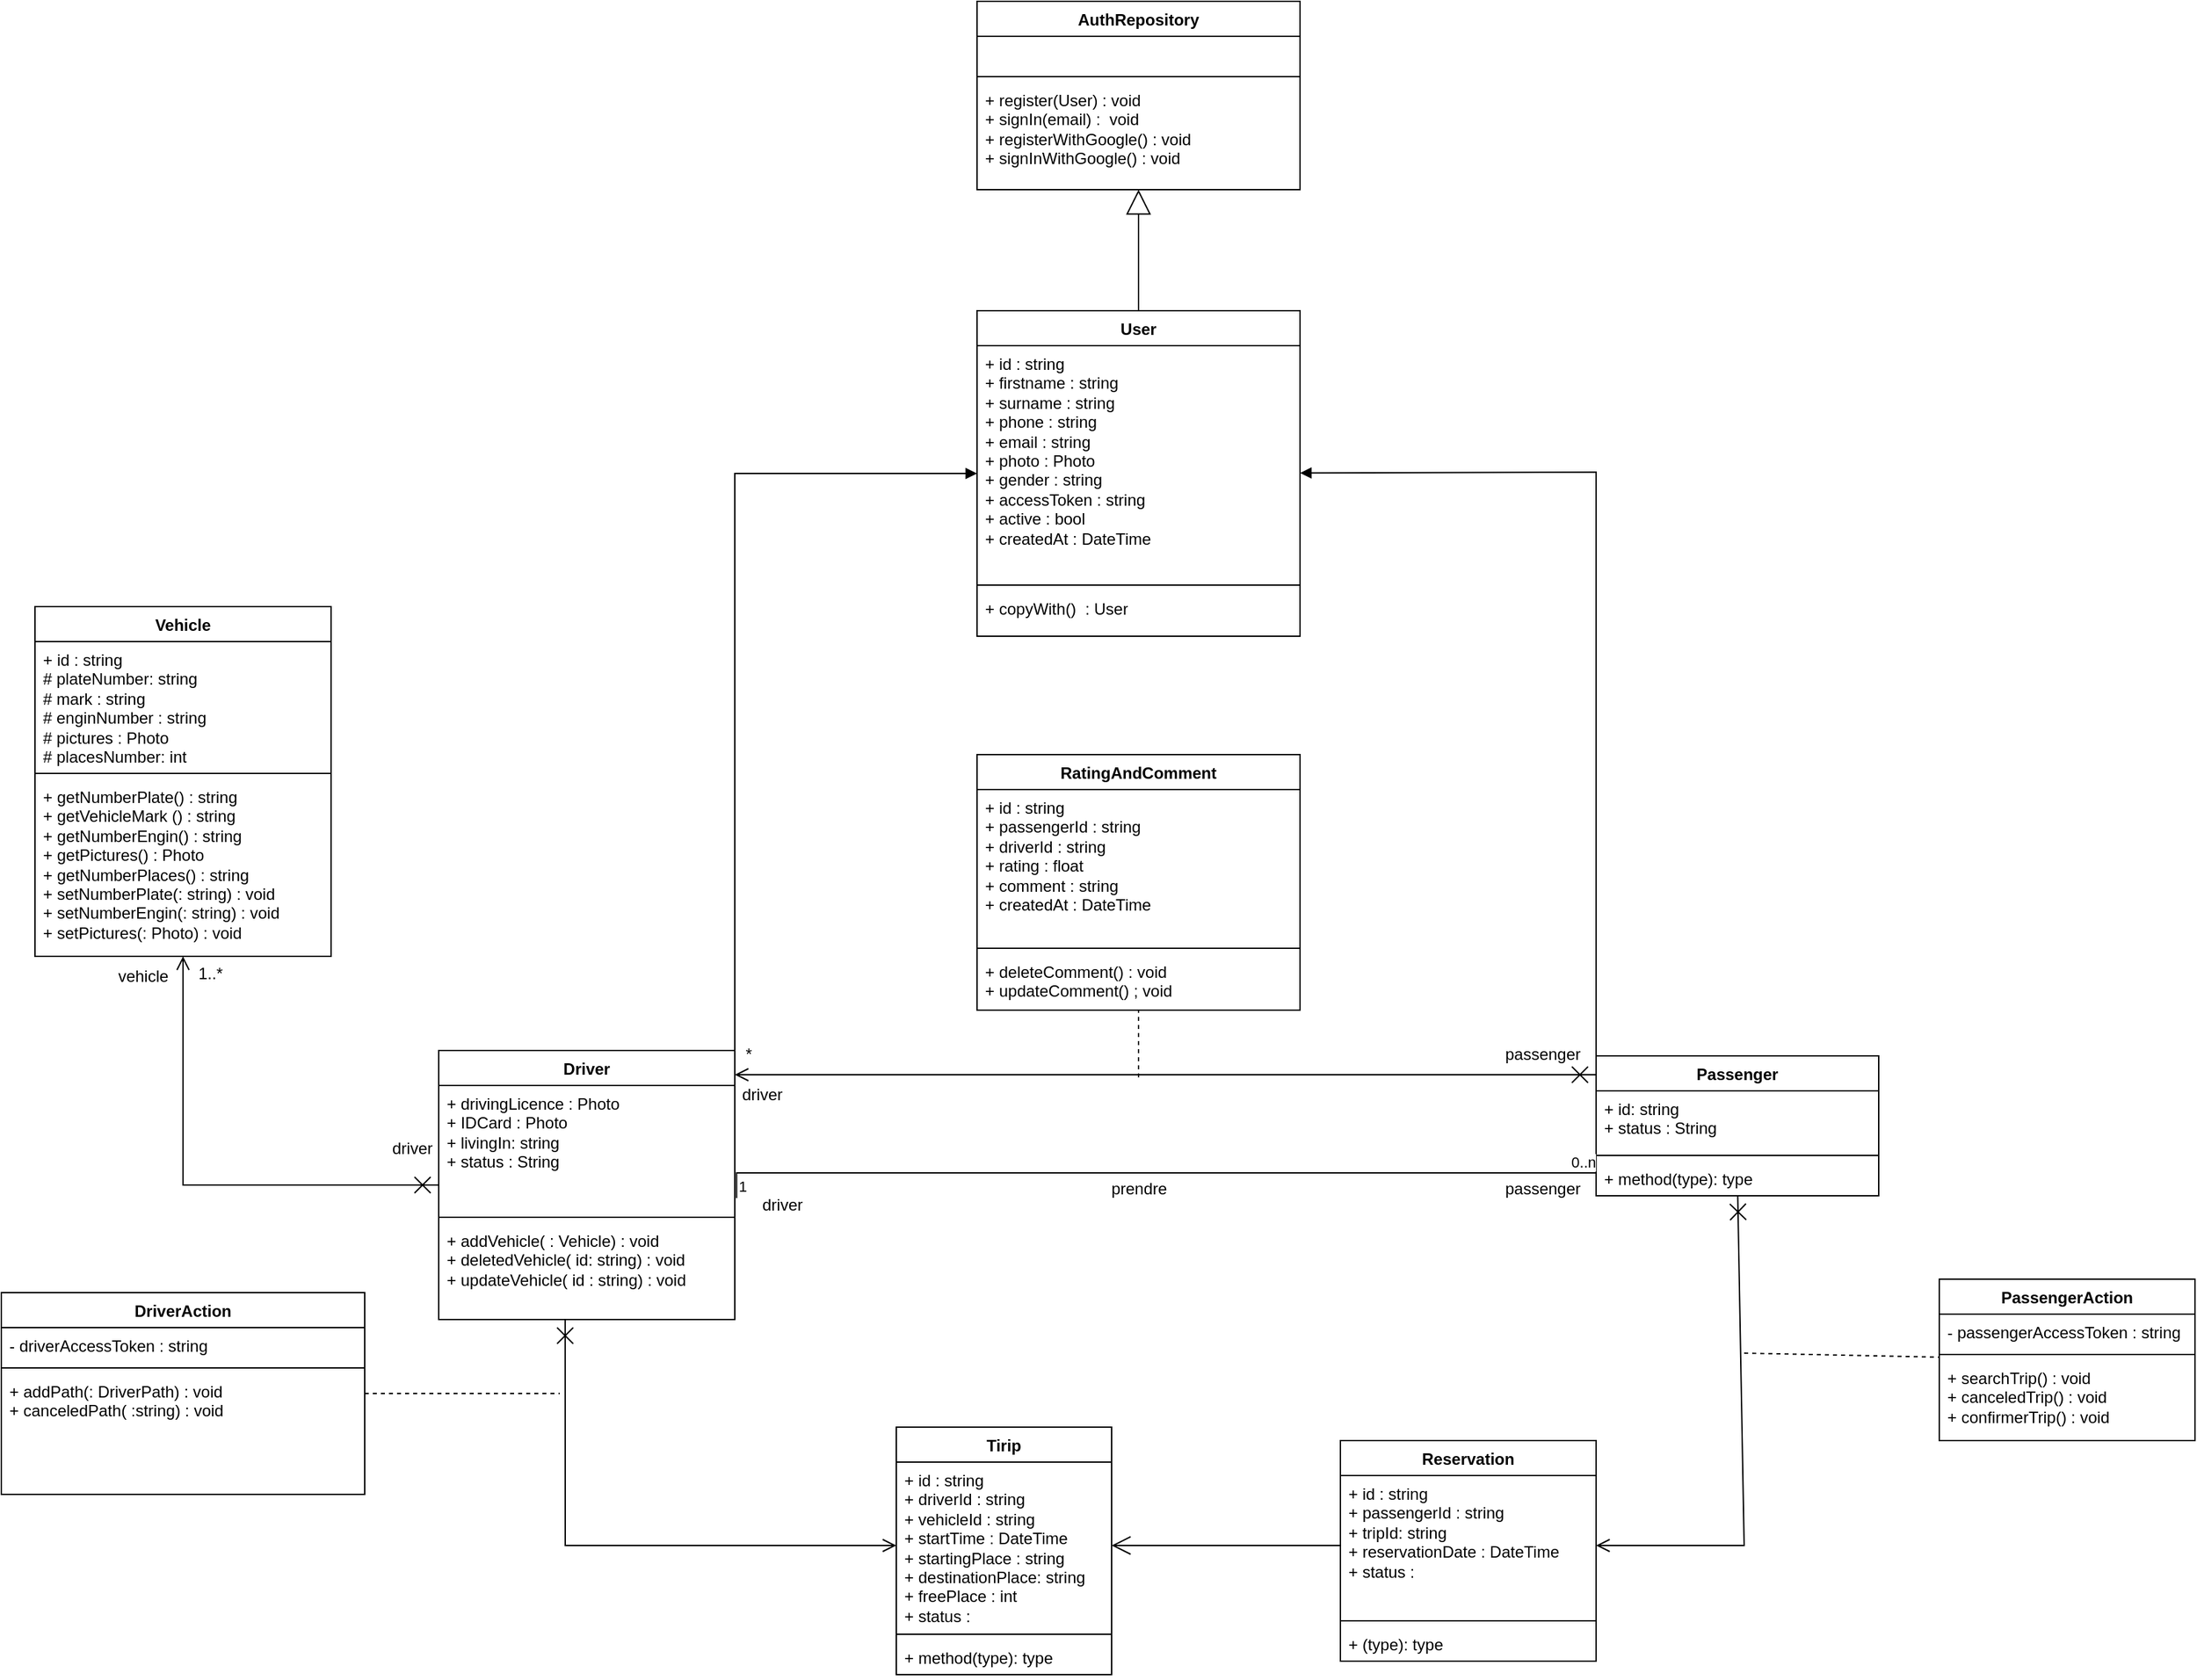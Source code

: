 <mxfile version="22.1.2" type="device">
  <diagram name="Page-1" id="OQWV5aWJcLvADI6O18Bx">
    <mxGraphModel dx="3407" dy="2411" grid="1" gridSize="10" guides="1" tooltips="1" connect="1" arrows="1" fold="1" page="1" pageScale="1" pageWidth="827" pageHeight="1169" math="0" shadow="0">
      <root>
        <mxCell id="0" />
        <mxCell id="1" parent="0" />
        <mxCell id="C7yZV-OuK-YQaA4l8OzN-18" value="User" style="swimlane;fontStyle=1;align=center;verticalAlign=top;childLayout=stackLayout;horizontal=1;startSize=26;horizontalStack=0;resizeParent=1;resizeParentMax=0;resizeLast=0;collapsible=1;marginBottom=0;whiteSpace=wrap;html=1;" parent="1" vertex="1">
          <mxGeometry x="265" y="40" width="240" height="242" as="geometry">
            <mxRectangle x="340" y="40" width="70" height="30" as="alternateBounds" />
          </mxGeometry>
        </mxCell>
        <mxCell id="C7yZV-OuK-YQaA4l8OzN-19" value="+ id : string&lt;br&gt;+ firstname : string&lt;br&gt;+ surname : string&lt;br&gt;+ phone : string&lt;br&gt;+ email : string&lt;br&gt;+ photo : Photo&lt;br&gt;+ gender : string&lt;br&gt;+ accessToken : string&lt;br&gt;+ active : bool&lt;br&gt;+ createdAt : DateTime" style="text;strokeColor=none;fillColor=none;align=left;verticalAlign=top;spacingLeft=4;spacingRight=4;overflow=hidden;rotatable=0;points=[[0,0.5],[1,0.5]];portConstraint=eastwest;whiteSpace=wrap;html=1;" parent="C7yZV-OuK-YQaA4l8OzN-18" vertex="1">
          <mxGeometry y="26" width="240" height="174" as="geometry" />
        </mxCell>
        <mxCell id="C7yZV-OuK-YQaA4l8OzN-20" value="" style="line;strokeWidth=1;fillColor=none;align=left;verticalAlign=middle;spacingTop=-1;spacingLeft=3;spacingRight=3;rotatable=0;labelPosition=right;points=[];portConstraint=eastwest;strokeColor=inherit;" parent="C7yZV-OuK-YQaA4l8OzN-18" vertex="1">
          <mxGeometry y="200" width="240" height="8" as="geometry" />
        </mxCell>
        <mxCell id="C7yZV-OuK-YQaA4l8OzN-21" value="+ copyWith()&amp;nbsp; : User&lt;br&gt;" style="text;strokeColor=none;fillColor=none;align=left;verticalAlign=top;spacingLeft=4;spacingRight=4;overflow=hidden;rotatable=0;points=[[0,0.5],[1,0.5]];portConstraint=eastwest;whiteSpace=wrap;html=1;" parent="C7yZV-OuK-YQaA4l8OzN-18" vertex="1">
          <mxGeometry y="208" width="240" height="34" as="geometry" />
        </mxCell>
        <mxCell id="C7yZV-OuK-YQaA4l8OzN-41" value="AuthRepository" style="swimlane;fontStyle=1;align=center;verticalAlign=top;childLayout=stackLayout;horizontal=1;startSize=26;horizontalStack=0;resizeParent=1;resizeParentMax=0;resizeLast=0;collapsible=1;marginBottom=0;whiteSpace=wrap;html=1;" parent="1" vertex="1">
          <mxGeometry x="265" y="-190" width="240" height="140" as="geometry">
            <mxRectangle x="70" y="360" width="130" height="30" as="alternateBounds" />
          </mxGeometry>
        </mxCell>
        <mxCell id="C7yZV-OuK-YQaA4l8OzN-42" value="&amp;nbsp;" style="text;strokeColor=none;fillColor=none;align=left;verticalAlign=top;spacingLeft=4;spacingRight=4;overflow=hidden;rotatable=0;points=[[0,0.5],[1,0.5]];portConstraint=eastwest;whiteSpace=wrap;html=1;" parent="C7yZV-OuK-YQaA4l8OzN-41" vertex="1">
          <mxGeometry y="26" width="240" height="26" as="geometry" />
        </mxCell>
        <mxCell id="C7yZV-OuK-YQaA4l8OzN-43" value="" style="line;strokeWidth=1;fillColor=none;align=left;verticalAlign=middle;spacingTop=-1;spacingLeft=3;spacingRight=3;rotatable=0;labelPosition=right;points=[];portConstraint=eastwest;strokeColor=inherit;" parent="C7yZV-OuK-YQaA4l8OzN-41" vertex="1">
          <mxGeometry y="52" width="240" height="8" as="geometry" />
        </mxCell>
        <mxCell id="C7yZV-OuK-YQaA4l8OzN-44" value="+ register(User) : void&lt;br&gt;+ signIn(email) :&amp;nbsp; void&lt;br&gt;+ registerWithGoogle() : void&lt;br&gt;+ signInWithGoogle() : void" style="text;strokeColor=none;fillColor=none;align=left;verticalAlign=top;spacingLeft=4;spacingRight=4;overflow=hidden;rotatable=0;points=[[0,0.5],[1,0.5]];portConstraint=eastwest;whiteSpace=wrap;html=1;" parent="C7yZV-OuK-YQaA4l8OzN-41" vertex="1">
          <mxGeometry y="60" width="240" height="80" as="geometry" />
        </mxCell>
        <mxCell id="3v-SSYZXRtp7jRXLEHuT-1" value="Vehicle" style="swimlane;fontStyle=1;align=center;verticalAlign=top;childLayout=stackLayout;horizontal=1;startSize=26;horizontalStack=0;resizeParent=1;resizeParentMax=0;resizeLast=0;collapsible=1;marginBottom=0;whiteSpace=wrap;html=1;" parent="1" vertex="1">
          <mxGeometry x="-435" y="260" width="220" height="260" as="geometry">
            <mxRectangle x="-413" y="300" width="80" height="30" as="alternateBounds" />
          </mxGeometry>
        </mxCell>
        <mxCell id="3v-SSYZXRtp7jRXLEHuT-2" value="+ id : string&lt;br&gt;# plateNumber: string&lt;br&gt;# mark : string&lt;br&gt;# enginNumber : string&lt;br&gt;# pictures : Photo&lt;br&gt;# placesNumber: int" style="text;strokeColor=none;fillColor=none;align=left;verticalAlign=top;spacingLeft=4;spacingRight=4;overflow=hidden;rotatable=0;points=[[0,0.5],[1,0.5]];portConstraint=eastwest;whiteSpace=wrap;html=1;" parent="3v-SSYZXRtp7jRXLEHuT-1" vertex="1">
          <mxGeometry y="26" width="220" height="94" as="geometry" />
        </mxCell>
        <mxCell id="3v-SSYZXRtp7jRXLEHuT-3" value="" style="line;strokeWidth=1;fillColor=none;align=left;verticalAlign=middle;spacingTop=-1;spacingLeft=3;spacingRight=3;rotatable=0;labelPosition=right;points=[];portConstraint=eastwest;strokeColor=inherit;" parent="3v-SSYZXRtp7jRXLEHuT-1" vertex="1">
          <mxGeometry y="120" width="220" height="8" as="geometry" />
        </mxCell>
        <mxCell id="3v-SSYZXRtp7jRXLEHuT-4" value="+ getNumberPlate() : string&lt;br&gt;+ getVehicleMark () : string&lt;br&gt;+ getNumberEngin() : string&lt;br&gt;+ getPictures() : Photo&lt;br&gt;+ getNumberPlaces() : string&lt;br&gt;+ setNumberPlate(: string) : void&lt;br&gt;+ setNumberEngin(: string) : void&lt;br&gt;+ setPictures(: Photo) : void" style="text;strokeColor=none;fillColor=none;align=left;verticalAlign=top;spacingLeft=4;spacingRight=4;overflow=hidden;rotatable=0;points=[[0,0.5],[1,0.5]];portConstraint=eastwest;whiteSpace=wrap;html=1;" parent="3v-SSYZXRtp7jRXLEHuT-1" vertex="1">
          <mxGeometry y="128" width="220" height="132" as="geometry" />
        </mxCell>
        <mxCell id="3v-SSYZXRtp7jRXLEHuT-5" value="Driver" style="swimlane;fontStyle=1;align=center;verticalAlign=top;childLayout=stackLayout;horizontal=1;startSize=26;horizontalStack=0;resizeParent=1;resizeParentMax=0;resizeLast=0;collapsible=1;marginBottom=0;whiteSpace=wrap;html=1;" parent="1" vertex="1">
          <mxGeometry x="-135" y="590" width="220" height="200" as="geometry">
            <mxRectangle x="70" y="350" width="80" height="30" as="alternateBounds" />
          </mxGeometry>
        </mxCell>
        <mxCell id="3v-SSYZXRtp7jRXLEHuT-6" value="+ drivingLicence : Photo&lt;br&gt;+ IDCard : Photo&lt;br&gt;+ livingIn: string&lt;br&gt;+ status : String" style="text;strokeColor=none;fillColor=none;align=left;verticalAlign=top;spacingLeft=4;spacingRight=4;overflow=hidden;rotatable=0;points=[[0,0.5],[1,0.5]];portConstraint=eastwest;whiteSpace=wrap;html=1;" parent="3v-SSYZXRtp7jRXLEHuT-5" vertex="1">
          <mxGeometry y="26" width="220" height="94" as="geometry" />
        </mxCell>
        <mxCell id="3v-SSYZXRtp7jRXLEHuT-7" value="" style="line;strokeWidth=1;fillColor=none;align=left;verticalAlign=middle;spacingTop=-1;spacingLeft=3;spacingRight=3;rotatable=0;labelPosition=right;points=[];portConstraint=eastwest;strokeColor=inherit;" parent="3v-SSYZXRtp7jRXLEHuT-5" vertex="1">
          <mxGeometry y="120" width="220" height="8" as="geometry" />
        </mxCell>
        <mxCell id="3v-SSYZXRtp7jRXLEHuT-8" value="+ addVehicle( : Vehicle) : void&lt;br&gt;+ deletedVehicle( id: string) : void&lt;br&gt;+ updateVehicle( id : string) : void" style="text;strokeColor=none;fillColor=none;align=left;verticalAlign=top;spacingLeft=4;spacingRight=4;overflow=hidden;rotatable=0;points=[[0,0.5],[1,0.5]];portConstraint=eastwest;whiteSpace=wrap;html=1;" parent="3v-SSYZXRtp7jRXLEHuT-5" vertex="1">
          <mxGeometry y="128" width="220" height="72" as="geometry" />
        </mxCell>
        <mxCell id="3v-SSYZXRtp7jRXLEHuT-10" value="Passenger" style="swimlane;fontStyle=1;align=center;verticalAlign=top;childLayout=stackLayout;horizontal=1;startSize=26;horizontalStack=0;resizeParent=1;resizeParentMax=0;resizeLast=0;collapsible=1;marginBottom=0;whiteSpace=wrap;html=1;" parent="1" vertex="1">
          <mxGeometry x="725" y="594" width="210" height="104" as="geometry" />
        </mxCell>
        <mxCell id="3v-SSYZXRtp7jRXLEHuT-11" value="+ id: string&lt;br&gt;+ status : String" style="text;strokeColor=none;fillColor=none;align=left;verticalAlign=top;spacingLeft=4;spacingRight=4;overflow=hidden;rotatable=0;points=[[0,0.5],[1,0.5]];portConstraint=eastwest;whiteSpace=wrap;html=1;" parent="3v-SSYZXRtp7jRXLEHuT-10" vertex="1">
          <mxGeometry y="26" width="210" height="44" as="geometry" />
        </mxCell>
        <mxCell id="3v-SSYZXRtp7jRXLEHuT-12" value="" style="line;strokeWidth=1;fillColor=none;align=left;verticalAlign=middle;spacingTop=-1;spacingLeft=3;spacingRight=3;rotatable=0;labelPosition=right;points=[];portConstraint=eastwest;strokeColor=inherit;" parent="3v-SSYZXRtp7jRXLEHuT-10" vertex="1">
          <mxGeometry y="70" width="210" height="8" as="geometry" />
        </mxCell>
        <mxCell id="3v-SSYZXRtp7jRXLEHuT-13" value="+ method(type): type" style="text;strokeColor=none;fillColor=none;align=left;verticalAlign=top;spacingLeft=4;spacingRight=4;overflow=hidden;rotatable=0;points=[[0,0.5],[1,0.5]];portConstraint=eastwest;whiteSpace=wrap;html=1;" parent="3v-SSYZXRtp7jRXLEHuT-10" vertex="1">
          <mxGeometry y="78" width="210" height="26" as="geometry" />
        </mxCell>
        <mxCell id="3v-SSYZXRtp7jRXLEHuT-38" value="RatingAndComment" style="swimlane;fontStyle=1;align=center;verticalAlign=top;childLayout=stackLayout;horizontal=1;startSize=26;horizontalStack=0;resizeParent=1;resizeParentMax=0;resizeLast=0;collapsible=1;marginBottom=0;whiteSpace=wrap;html=1;" parent="1" vertex="1">
          <mxGeometry x="265" y="370" width="240" height="190" as="geometry" />
        </mxCell>
        <mxCell id="3v-SSYZXRtp7jRXLEHuT-39" value="+ id : string&lt;br&gt;+ passengerId : string&lt;br&gt;+ driverId : string&lt;br&gt;+ rating : float&lt;br&gt;+ comment : string&lt;br&gt;+ createdAt : DateTime" style="text;strokeColor=none;fillColor=none;align=left;verticalAlign=top;spacingLeft=4;spacingRight=4;overflow=hidden;rotatable=0;points=[[0,0.5],[1,0.5]];portConstraint=eastwest;whiteSpace=wrap;html=1;" parent="3v-SSYZXRtp7jRXLEHuT-38" vertex="1">
          <mxGeometry y="26" width="240" height="114" as="geometry" />
        </mxCell>
        <mxCell id="3v-SSYZXRtp7jRXLEHuT-40" value="" style="line;strokeWidth=1;fillColor=none;align=left;verticalAlign=middle;spacingTop=-1;spacingLeft=3;spacingRight=3;rotatable=0;labelPosition=right;points=[];portConstraint=eastwest;strokeColor=inherit;" parent="3v-SSYZXRtp7jRXLEHuT-38" vertex="1">
          <mxGeometry y="140" width="240" height="8" as="geometry" />
        </mxCell>
        <mxCell id="3v-SSYZXRtp7jRXLEHuT-41" value="+ deleteComment() : void&lt;br&gt;+ updateComment() ; void" style="text;strokeColor=none;fillColor=none;align=left;verticalAlign=top;spacingLeft=4;spacingRight=4;overflow=hidden;rotatable=0;points=[[0,0.5],[1,0.5]];portConstraint=eastwest;whiteSpace=wrap;html=1;" parent="3v-SSYZXRtp7jRXLEHuT-38" vertex="1">
          <mxGeometry y="148" width="240" height="42" as="geometry" />
        </mxCell>
        <mxCell id="D-1mWCaosEmq8YzKLeEh-1" value="" style="html=1;verticalAlign=bottom;endArrow=block;curved=0;rounded=0;exitX=1;exitY=0.5;exitDx=0;exitDy=0;" parent="1" source="3v-SSYZXRtp7jRXLEHuT-6" target="C7yZV-OuK-YQaA4l8OzN-18" edge="1">
          <mxGeometry width="80" relative="1" as="geometry">
            <mxPoint x="275" y="420" as="sourcePoint" />
            <mxPoint x="355" y="420" as="targetPoint" />
            <Array as="points">
              <mxPoint x="85" y="161" />
            </Array>
          </mxGeometry>
        </mxCell>
        <mxCell id="D-1mWCaosEmq8YzKLeEh-2" value="" style="html=1;verticalAlign=bottom;endArrow=block;curved=0;rounded=0;exitX=0;exitY=0.5;exitDx=0;exitDy=0;" parent="1" source="3v-SSYZXRtp7jRXLEHuT-11" target="C7yZV-OuK-YQaA4l8OzN-18" edge="1">
          <mxGeometry width="80" relative="1" as="geometry">
            <mxPoint x="215" y="387" as="sourcePoint" />
            <mxPoint x="302" y="292" as="targetPoint" />
            <Array as="points">
              <mxPoint x="725" y="160" />
            </Array>
          </mxGeometry>
        </mxCell>
        <mxCell id="D-1mWCaosEmq8YzKLeEh-21" value="DriverAction" style="swimlane;fontStyle=1;align=center;verticalAlign=top;childLayout=stackLayout;horizontal=1;startSize=26;horizontalStack=0;resizeParent=1;resizeParentMax=0;resizeLast=0;collapsible=1;marginBottom=0;whiteSpace=wrap;html=1;" parent="1" vertex="1">
          <mxGeometry x="-460" y="770" width="270" height="150" as="geometry" />
        </mxCell>
        <mxCell id="D-1mWCaosEmq8YzKLeEh-22" value="- driverAccessToken : string" style="text;strokeColor=none;fillColor=none;align=left;verticalAlign=top;spacingLeft=4;spacingRight=4;overflow=hidden;rotatable=0;points=[[0,0.5],[1,0.5]];portConstraint=eastwest;whiteSpace=wrap;html=1;" parent="D-1mWCaosEmq8YzKLeEh-21" vertex="1">
          <mxGeometry y="26" width="270" height="26" as="geometry" />
        </mxCell>
        <mxCell id="D-1mWCaosEmq8YzKLeEh-23" value="" style="line;strokeWidth=1;fillColor=none;align=left;verticalAlign=middle;spacingTop=-1;spacingLeft=3;spacingRight=3;rotatable=0;labelPosition=right;points=[];portConstraint=eastwest;strokeColor=inherit;" parent="D-1mWCaosEmq8YzKLeEh-21" vertex="1">
          <mxGeometry y="52" width="270" height="8" as="geometry" />
        </mxCell>
        <mxCell id="D-1mWCaosEmq8YzKLeEh-24" value="+ addPath(: DriverPath) : void&lt;br&gt;+ canceledPath( :string) : void" style="text;strokeColor=none;fillColor=none;align=left;verticalAlign=top;spacingLeft=4;spacingRight=4;overflow=hidden;rotatable=0;points=[[0,0.5],[1,0.5]];portConstraint=eastwest;whiteSpace=wrap;html=1;" parent="D-1mWCaosEmq8YzKLeEh-21" vertex="1">
          <mxGeometry y="60" width="270" height="90" as="geometry" />
        </mxCell>
        <mxCell id="D-1mWCaosEmq8YzKLeEh-25" value="PassengerAction" style="swimlane;fontStyle=1;align=center;verticalAlign=top;childLayout=stackLayout;horizontal=1;startSize=26;horizontalStack=0;resizeParent=1;resizeParentMax=0;resizeLast=0;collapsible=1;marginBottom=0;whiteSpace=wrap;html=1;" parent="1" vertex="1">
          <mxGeometry x="980" y="760" width="190" height="120" as="geometry" />
        </mxCell>
        <mxCell id="D-1mWCaosEmq8YzKLeEh-26" value="- passengerAccessToken : string" style="text;strokeColor=none;fillColor=none;align=left;verticalAlign=top;spacingLeft=4;spacingRight=4;overflow=hidden;rotatable=0;points=[[0,0.5],[1,0.5]];portConstraint=eastwest;whiteSpace=wrap;html=1;" parent="D-1mWCaosEmq8YzKLeEh-25" vertex="1">
          <mxGeometry y="26" width="190" height="26" as="geometry" />
        </mxCell>
        <mxCell id="D-1mWCaosEmq8YzKLeEh-27" value="" style="line;strokeWidth=1;fillColor=none;align=left;verticalAlign=middle;spacingTop=-1;spacingLeft=3;spacingRight=3;rotatable=0;labelPosition=right;points=[];portConstraint=eastwest;strokeColor=inherit;" parent="D-1mWCaosEmq8YzKLeEh-25" vertex="1">
          <mxGeometry y="52" width="190" height="8" as="geometry" />
        </mxCell>
        <mxCell id="D-1mWCaosEmq8YzKLeEh-28" value="+ searchTrip() : void&lt;br&gt;+ canceledTrip() : void&lt;br&gt;+ confirmerTrip() : void" style="text;strokeColor=none;fillColor=none;align=left;verticalAlign=top;spacingLeft=4;spacingRight=4;overflow=hidden;rotatable=0;points=[[0,0.5],[1,0.5]];portConstraint=eastwest;whiteSpace=wrap;html=1;" parent="D-1mWCaosEmq8YzKLeEh-25" vertex="1">
          <mxGeometry y="60" width="190" height="60" as="geometry" />
        </mxCell>
        <mxCell id="8U3qqFgg2cmdszvynLBI-9" value="" style="endArrow=block;endSize=16;endFill=0;html=1;rounded=0;" parent="1" source="C7yZV-OuK-YQaA4l8OzN-18" target="C7yZV-OuK-YQaA4l8OzN-41" edge="1">
          <mxGeometry width="160" relative="1" as="geometry">
            <mxPoint x="485" y="-30" as="sourcePoint" />
            <mxPoint x="645" y="-30" as="targetPoint" />
          </mxGeometry>
        </mxCell>
        <mxCell id="8U3qqFgg2cmdszvynLBI-19" value="" style="endArrow=open;startArrow=cross;endFill=0;startFill=0;endSize=8;startSize=10;html=1;rounded=0;" parent="1" edge="1">
          <mxGeometry width="160" relative="1" as="geometry">
            <mxPoint x="725.0" y="608" as="sourcePoint" />
            <mxPoint x="85" y="608.0" as="targetPoint" />
          </mxGeometry>
        </mxCell>
        <mxCell id="8U3qqFgg2cmdszvynLBI-21" value="*" style="text;html=1;align=center;verticalAlign=middle;resizable=0;points=[];autosize=1;strokeColor=none;fillColor=none;" parent="1" vertex="1">
          <mxGeometry x="80" y="578" width="30" height="30" as="geometry" />
        </mxCell>
        <mxCell id="8U3qqFgg2cmdszvynLBI-22" value="" style="endArrow=none;dashed=1;html=1;rounded=0;" parent="1" target="3v-SSYZXRtp7jRXLEHuT-38" edge="1">
          <mxGeometry width="50" height="50" relative="1" as="geometry">
            <mxPoint x="385" y="610" as="sourcePoint" />
            <mxPoint x="465" y="660" as="targetPoint" />
          </mxGeometry>
        </mxCell>
        <mxCell id="8U3qqFgg2cmdszvynLBI-23" value="" style="endArrow=none;html=1;edgeStyle=orthogonalEdgeStyle;rounded=0;exitX=1.006;exitY=0.891;exitDx=0;exitDy=0;exitPerimeter=0;" parent="1" source="3v-SSYZXRtp7jRXLEHuT-6" target="3v-SSYZXRtp7jRXLEHuT-13" edge="1">
          <mxGeometry relative="1" as="geometry">
            <mxPoint x="125" y="740" as="sourcePoint" />
            <mxPoint x="285" y="740" as="targetPoint" />
            <Array as="points">
              <mxPoint x="86" y="681" />
            </Array>
          </mxGeometry>
        </mxCell>
        <mxCell id="8U3qqFgg2cmdszvynLBI-24" value="1" style="edgeLabel;resizable=0;html=1;align=left;verticalAlign=bottom;" parent="8U3qqFgg2cmdszvynLBI-23" connectable="0" vertex="1">
          <mxGeometry x="-1" relative="1" as="geometry" />
        </mxCell>
        <mxCell id="8U3qqFgg2cmdszvynLBI-25" value="0..n" style="edgeLabel;resizable=0;html=1;align=right;verticalAlign=bottom;" parent="8U3qqFgg2cmdszvynLBI-23" connectable="0" vertex="1">
          <mxGeometry x="1" relative="1" as="geometry" />
        </mxCell>
        <mxCell id="8U3qqFgg2cmdszvynLBI-26" value="driver" style="text;html=1;align=center;verticalAlign=middle;resizable=0;points=[];autosize=1;strokeColor=none;fillColor=none;" parent="1" vertex="1">
          <mxGeometry x="95" y="690" width="50" height="30" as="geometry" />
        </mxCell>
        <mxCell id="8U3qqFgg2cmdszvynLBI-28" value="passenger" style="text;html=1;align=center;verticalAlign=middle;resizable=0;points=[];autosize=1;strokeColor=none;fillColor=none;" parent="1" vertex="1">
          <mxGeometry x="645" y="678" width="80" height="30" as="geometry" />
        </mxCell>
        <mxCell id="8U3qqFgg2cmdszvynLBI-29" value="driver" style="text;html=1;align=center;verticalAlign=middle;resizable=0;points=[];autosize=1;strokeColor=none;fillColor=none;" parent="1" vertex="1">
          <mxGeometry x="80" y="608" width="50" height="30" as="geometry" />
        </mxCell>
        <mxCell id="8U3qqFgg2cmdszvynLBI-30" value="passenger" style="text;html=1;align=center;verticalAlign=middle;resizable=0;points=[];autosize=1;strokeColor=none;fillColor=none;" parent="1" vertex="1">
          <mxGeometry x="645" y="578" width="80" height="30" as="geometry" />
        </mxCell>
        <mxCell id="8U3qqFgg2cmdszvynLBI-31" value="" style="endArrow=open;startArrow=cross;endFill=0;startFill=0;endSize=8;startSize=10;html=1;rounded=0;" parent="1" source="3v-SSYZXRtp7jRXLEHuT-5" target="3v-SSYZXRtp7jRXLEHuT-1" edge="1">
          <mxGeometry width="160" relative="1" as="geometry">
            <mxPoint x="-135" y="560" as="sourcePoint" />
            <mxPoint x="25" y="560" as="targetPoint" />
            <Array as="points">
              <mxPoint x="-325" y="690" />
            </Array>
          </mxGeometry>
        </mxCell>
        <mxCell id="8U3qqFgg2cmdszvynLBI-32" value="1..*" style="text;html=1;align=center;verticalAlign=middle;resizable=0;points=[];autosize=1;strokeColor=none;fillColor=none;" parent="1" vertex="1">
          <mxGeometry x="-325" y="518" width="40" height="30" as="geometry" />
        </mxCell>
        <mxCell id="8U3qqFgg2cmdszvynLBI-33" value="vehicle" style="text;html=1;align=center;verticalAlign=middle;resizable=0;points=[];autosize=1;strokeColor=none;fillColor=none;" parent="1" vertex="1">
          <mxGeometry x="-385" y="520" width="60" height="30" as="geometry" />
        </mxCell>
        <mxCell id="8U3qqFgg2cmdszvynLBI-34" value="driver" style="text;html=1;align=center;verticalAlign=middle;resizable=0;points=[];autosize=1;strokeColor=none;fillColor=none;" parent="1" vertex="1">
          <mxGeometry x="-180" y="648" width="50" height="30" as="geometry" />
        </mxCell>
        <mxCell id="8U3qqFgg2cmdszvynLBI-35" value="prendre" style="text;html=1;align=center;verticalAlign=middle;resizable=0;points=[];autosize=1;strokeColor=none;fillColor=none;" parent="1" vertex="1">
          <mxGeometry x="355" y="678" width="60" height="30" as="geometry" />
        </mxCell>
        <mxCell id="8U3qqFgg2cmdszvynLBI-36" value="" style="endArrow=open;startArrow=cross;endFill=0;startFill=0;endSize=8;startSize=10;html=1;rounded=0;entryX=0;entryY=0.5;entryDx=0;entryDy=0;exitX=0.427;exitY=1;exitDx=0;exitDy=0;exitPerimeter=0;" parent="1" source="3v-SSYZXRtp7jRXLEHuT-8" target="486alNmHk2Dvzdwo0mtQ-6" edge="1">
          <mxGeometry width="160" relative="1" as="geometry">
            <mxPoint x="235" y="790" as="sourcePoint" />
            <mxPoint x="-25" y="930" as="targetPoint" />
            <Array as="points">
              <mxPoint x="-41" y="958" />
            </Array>
          </mxGeometry>
        </mxCell>
        <mxCell id="8U3qqFgg2cmdszvynLBI-37" value="" style="endArrow=open;startArrow=cross;endFill=0;startFill=0;endSize=8;startSize=10;html=1;rounded=0;entryX=1;entryY=0.5;entryDx=0;entryDy=0;" parent="1" source="3v-SSYZXRtp7jRXLEHuT-13" target="486alNmHk2Dvzdwo0mtQ-2" edge="1">
          <mxGeometry width="160" relative="1" as="geometry">
            <mxPoint x="1260" y="932" as="sourcePoint" />
            <mxPoint x="795" y="1122" as="targetPoint" />
            <Array as="points">
              <mxPoint x="835" y="958" />
            </Array>
          </mxGeometry>
        </mxCell>
        <mxCell id="8U3qqFgg2cmdszvynLBI-38" value="" style="endArrow=none;dashed=1;html=1;rounded=0;" parent="1" target="D-1mWCaosEmq8YzKLeEh-25" edge="1">
          <mxGeometry width="50" height="50" relative="1" as="geometry">
            <mxPoint x="835" y="815" as="sourcePoint" />
            <mxPoint x="485" y="800" as="targetPoint" />
          </mxGeometry>
        </mxCell>
        <mxCell id="8U3qqFgg2cmdszvynLBI-39" value="" style="endArrow=none;dashed=1;html=1;rounded=0;" parent="1" source="D-1mWCaosEmq8YzKLeEh-21" edge="1">
          <mxGeometry width="50" height="50" relative="1" as="geometry">
            <mxPoint x="-31" y="873" as="sourcePoint" />
            <mxPoint x="-45" y="845" as="targetPoint" />
          </mxGeometry>
        </mxCell>
        <mxCell id="486alNmHk2Dvzdwo0mtQ-1" value="Reservation" style="swimlane;fontStyle=1;align=center;verticalAlign=top;childLayout=stackLayout;horizontal=1;startSize=26;horizontalStack=0;resizeParent=1;resizeParentMax=0;resizeLast=0;collapsible=1;marginBottom=0;whiteSpace=wrap;html=1;" vertex="1" parent="1">
          <mxGeometry x="535" y="880" width="190" height="164" as="geometry" />
        </mxCell>
        <mxCell id="486alNmHk2Dvzdwo0mtQ-2" value="+ id : string&lt;br&gt;+ passengerId : string&lt;br&gt;+ tripId: string&lt;br&gt;+ reservationDate : DateTime&lt;br&gt;+ status :&amp;nbsp;" style="text;strokeColor=none;fillColor=none;align=left;verticalAlign=top;spacingLeft=4;spacingRight=4;overflow=hidden;rotatable=0;points=[[0,0.5],[1,0.5]];portConstraint=eastwest;whiteSpace=wrap;html=1;" vertex="1" parent="486alNmHk2Dvzdwo0mtQ-1">
          <mxGeometry y="26" width="190" height="104" as="geometry" />
        </mxCell>
        <mxCell id="486alNmHk2Dvzdwo0mtQ-3" value="" style="line;strokeWidth=1;fillColor=none;align=left;verticalAlign=middle;spacingTop=-1;spacingLeft=3;spacingRight=3;rotatable=0;labelPosition=right;points=[];portConstraint=eastwest;strokeColor=inherit;" vertex="1" parent="486alNmHk2Dvzdwo0mtQ-1">
          <mxGeometry y="130" width="190" height="8" as="geometry" />
        </mxCell>
        <mxCell id="486alNmHk2Dvzdwo0mtQ-4" value="+ (type): type" style="text;strokeColor=none;fillColor=none;align=left;verticalAlign=top;spacingLeft=4;spacingRight=4;overflow=hidden;rotatable=0;points=[[0,0.5],[1,0.5]];portConstraint=eastwest;whiteSpace=wrap;html=1;" vertex="1" parent="486alNmHk2Dvzdwo0mtQ-1">
          <mxGeometry y="138" width="190" height="26" as="geometry" />
        </mxCell>
        <mxCell id="486alNmHk2Dvzdwo0mtQ-5" value="Tirip" style="swimlane;fontStyle=1;align=center;verticalAlign=top;childLayout=stackLayout;horizontal=1;startSize=26;horizontalStack=0;resizeParent=1;resizeParentMax=0;resizeLast=0;collapsible=1;marginBottom=0;whiteSpace=wrap;html=1;" vertex="1" parent="1">
          <mxGeometry x="205" y="870" width="160" height="184" as="geometry" />
        </mxCell>
        <mxCell id="486alNmHk2Dvzdwo0mtQ-6" value="+ id : string&lt;br&gt;+ driverId : string&lt;br&gt;+ vehicleId : string&lt;br&gt;+ startTime : DateTime&lt;br&gt;+ startingPlace : string&lt;br&gt;+ destinationPlace: string&lt;br&gt;+ freePlace : int&lt;br&gt;+ status :&amp;nbsp;" style="text;strokeColor=none;fillColor=none;align=left;verticalAlign=top;spacingLeft=4;spacingRight=4;overflow=hidden;rotatable=0;points=[[0,0.5],[1,0.5]];portConstraint=eastwest;whiteSpace=wrap;html=1;" vertex="1" parent="486alNmHk2Dvzdwo0mtQ-5">
          <mxGeometry y="26" width="160" height="124" as="geometry" />
        </mxCell>
        <mxCell id="486alNmHk2Dvzdwo0mtQ-7" value="" style="line;strokeWidth=1;fillColor=none;align=left;verticalAlign=middle;spacingTop=-1;spacingLeft=3;spacingRight=3;rotatable=0;labelPosition=right;points=[];portConstraint=eastwest;strokeColor=inherit;" vertex="1" parent="486alNmHk2Dvzdwo0mtQ-5">
          <mxGeometry y="150" width="160" height="8" as="geometry" />
        </mxCell>
        <mxCell id="486alNmHk2Dvzdwo0mtQ-8" value="+ method(type): type" style="text;strokeColor=none;fillColor=none;align=left;verticalAlign=top;spacingLeft=4;spacingRight=4;overflow=hidden;rotatable=0;points=[[0,0.5],[1,0.5]];portConstraint=eastwest;whiteSpace=wrap;html=1;" vertex="1" parent="486alNmHk2Dvzdwo0mtQ-5">
          <mxGeometry y="158" width="160" height="26" as="geometry" />
        </mxCell>
        <mxCell id="486alNmHk2Dvzdwo0mtQ-13" value="" style="endArrow=open;endFill=1;endSize=12;html=1;rounded=0;entryX=1;entryY=0.5;entryDx=0;entryDy=0;exitX=0;exitY=0.5;exitDx=0;exitDy=0;" edge="1" parent="1" source="486alNmHk2Dvzdwo0mtQ-2" target="486alNmHk2Dvzdwo0mtQ-6">
          <mxGeometry width="160" relative="1" as="geometry">
            <mxPoint x="465" y="1100" as="sourcePoint" />
            <mxPoint x="535" y="920" as="targetPoint" />
          </mxGeometry>
        </mxCell>
      </root>
    </mxGraphModel>
  </diagram>
</mxfile>
